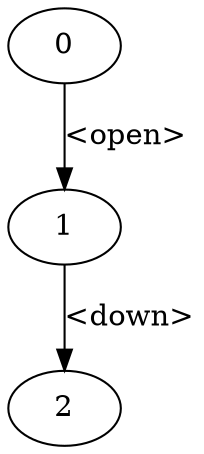 digraph counterexample0 {
 0 [label="0",shape=ellipse]
 1 [label="1",shape=ellipse]
 2 [label="2",shape=ellipse]
    0 -> 1[label="<open>"]
    1 -> 2[label="<down>"]
}
